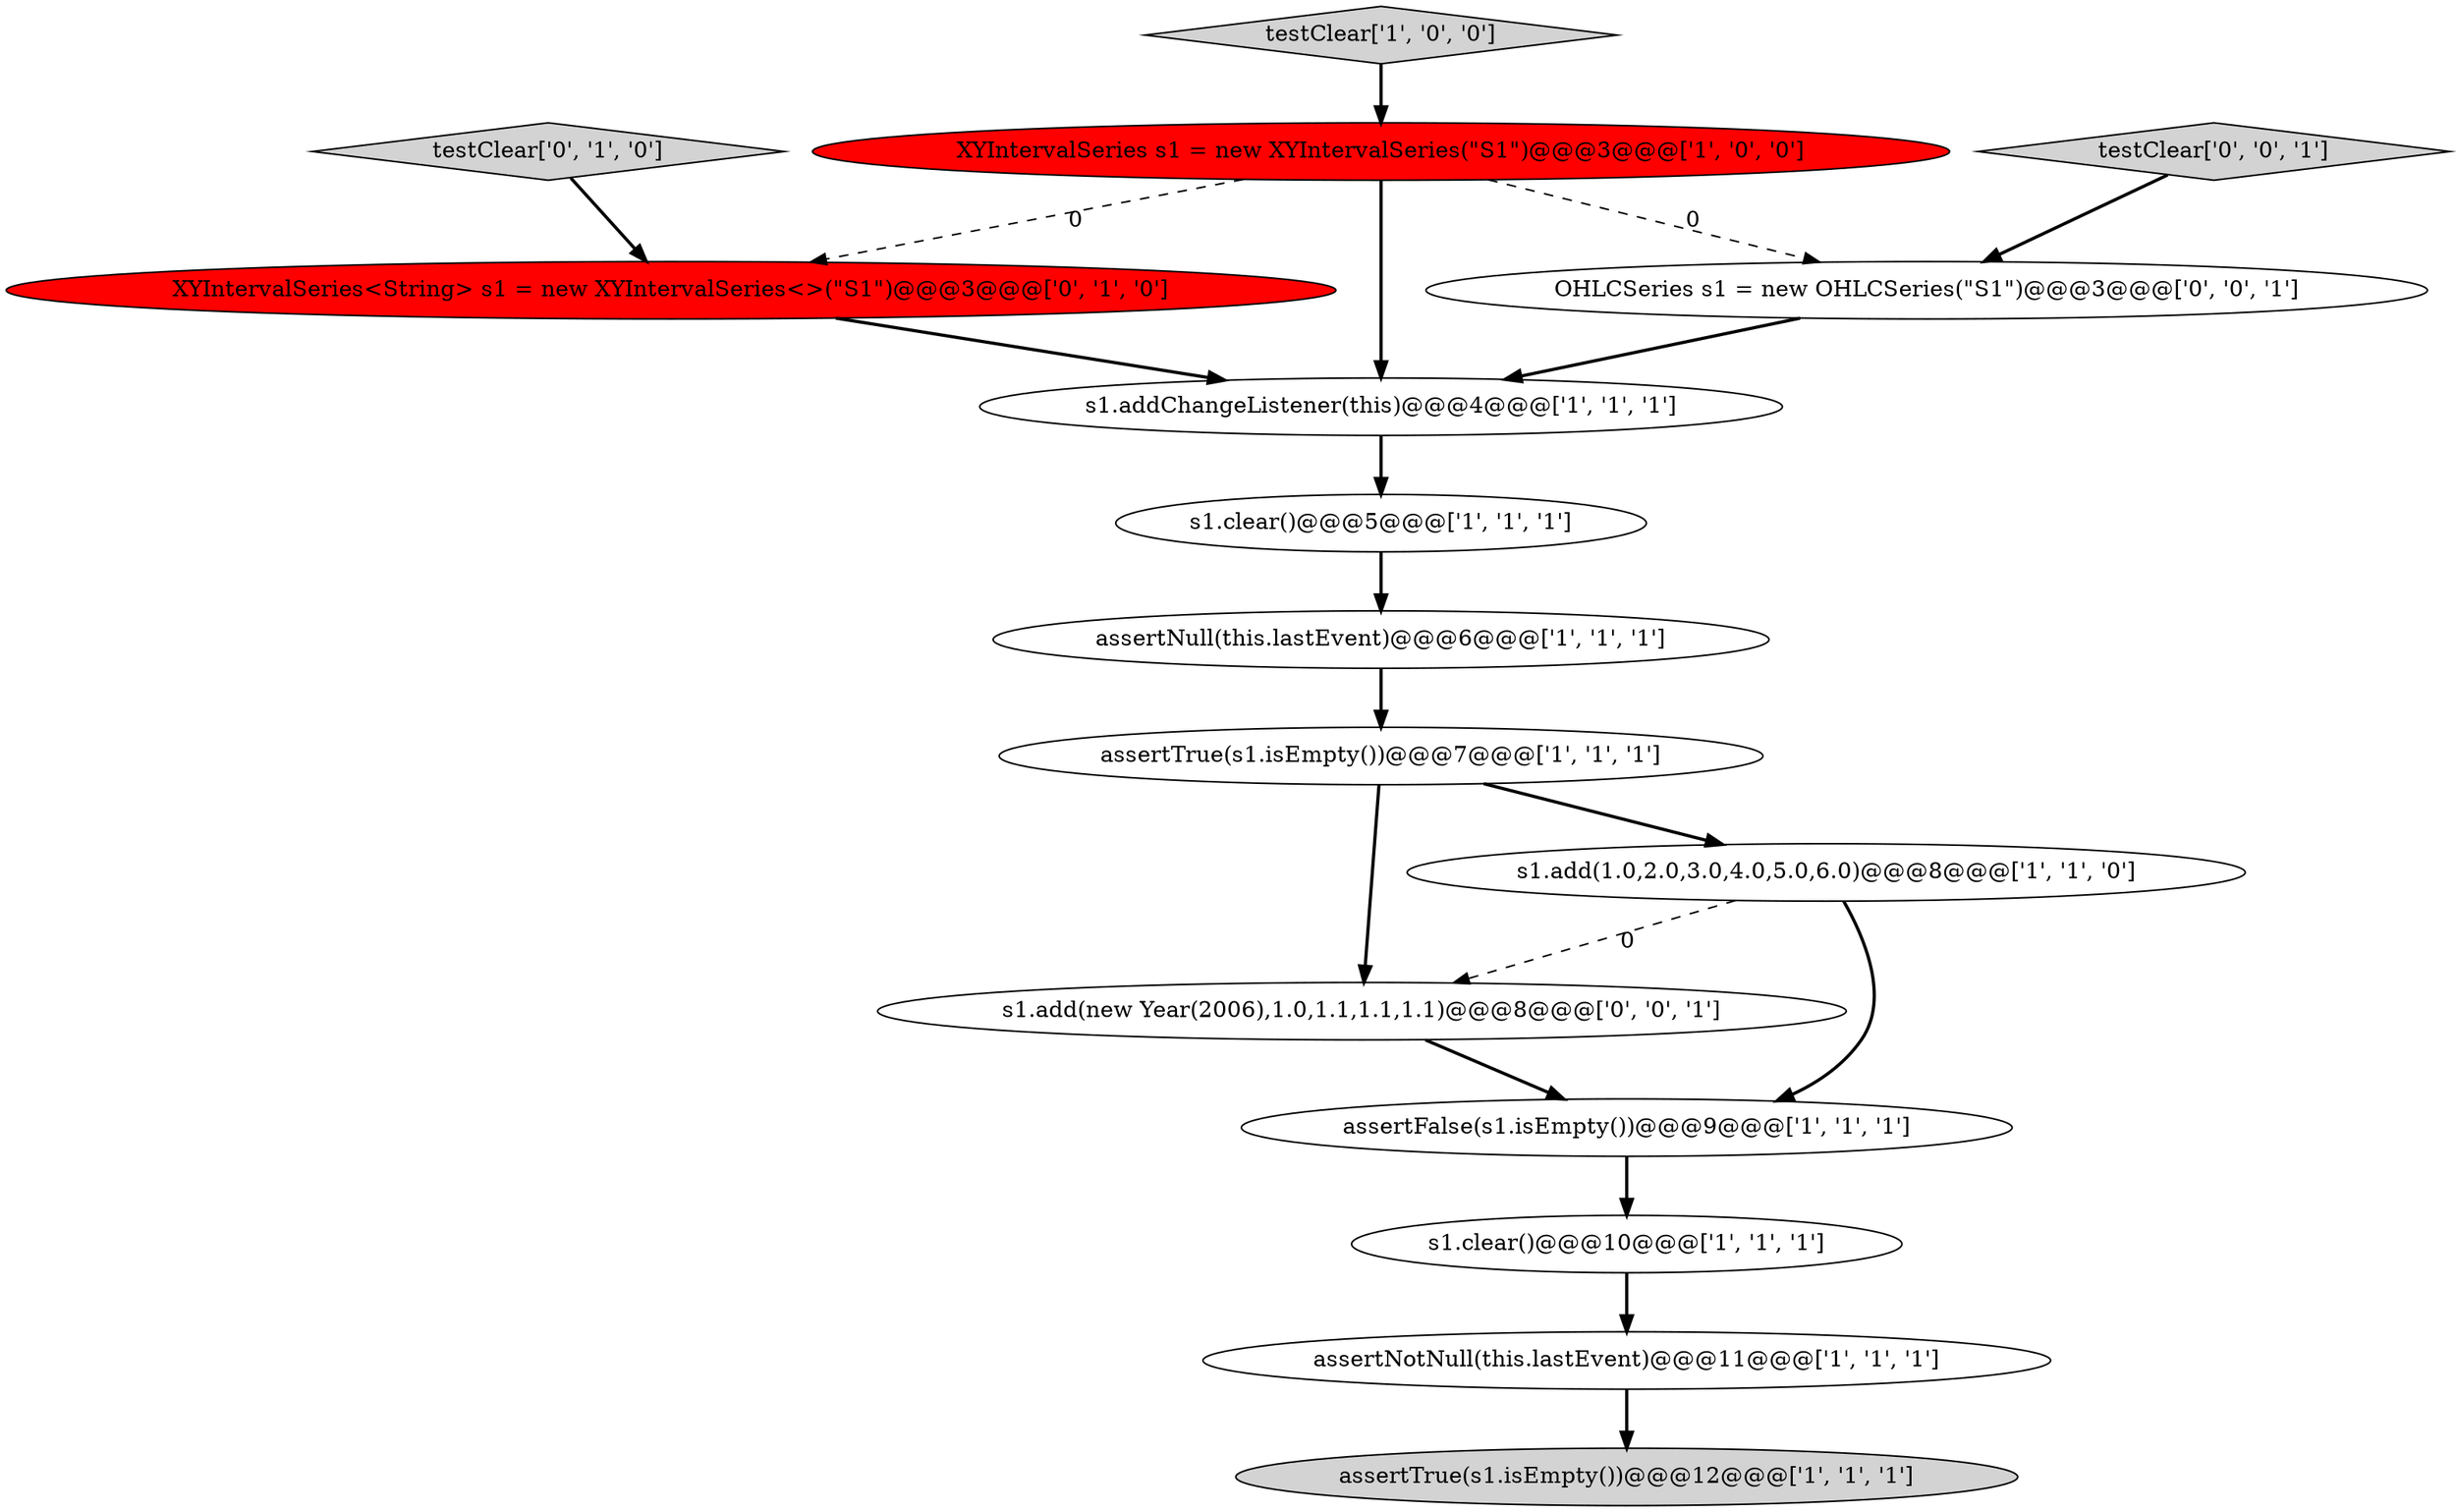digraph {
9 [style = filled, label = "XYIntervalSeries s1 = new XYIntervalSeries(\"S1\")@@@3@@@['1', '0', '0']", fillcolor = red, shape = ellipse image = "AAA1AAABBB1BBB"];
14 [style = filled, label = "testClear['0', '0', '1']", fillcolor = lightgray, shape = diamond image = "AAA0AAABBB3BBB"];
5 [style = filled, label = "assertFalse(s1.isEmpty())@@@9@@@['1', '1', '1']", fillcolor = white, shape = ellipse image = "AAA0AAABBB1BBB"];
13 [style = filled, label = "OHLCSeries s1 = new OHLCSeries(\"S1\")@@@3@@@['0', '0', '1']", fillcolor = white, shape = ellipse image = "AAA0AAABBB3BBB"];
6 [style = filled, label = "s1.clear()@@@5@@@['1', '1', '1']", fillcolor = white, shape = ellipse image = "AAA0AAABBB1BBB"];
11 [style = filled, label = "testClear['0', '1', '0']", fillcolor = lightgray, shape = diamond image = "AAA0AAABBB2BBB"];
3 [style = filled, label = "assertNotNull(this.lastEvent)@@@11@@@['1', '1', '1']", fillcolor = white, shape = ellipse image = "AAA0AAABBB1BBB"];
12 [style = filled, label = "XYIntervalSeries<String> s1 = new XYIntervalSeries<>(\"S1\")@@@3@@@['0', '1', '0']", fillcolor = red, shape = ellipse image = "AAA1AAABBB2BBB"];
1 [style = filled, label = "s1.clear()@@@10@@@['1', '1', '1']", fillcolor = white, shape = ellipse image = "AAA0AAABBB1BBB"];
10 [style = filled, label = "s1.addChangeListener(this)@@@4@@@['1', '1', '1']", fillcolor = white, shape = ellipse image = "AAA0AAABBB1BBB"];
15 [style = filled, label = "s1.add(new Year(2006),1.0,1.1,1.1,1.1)@@@8@@@['0', '0', '1']", fillcolor = white, shape = ellipse image = "AAA0AAABBB3BBB"];
0 [style = filled, label = "testClear['1', '0', '0']", fillcolor = lightgray, shape = diamond image = "AAA0AAABBB1BBB"];
7 [style = filled, label = "assertNull(this.lastEvent)@@@6@@@['1', '1', '1']", fillcolor = white, shape = ellipse image = "AAA0AAABBB1BBB"];
4 [style = filled, label = "assertTrue(s1.isEmpty())@@@7@@@['1', '1', '1']", fillcolor = white, shape = ellipse image = "AAA0AAABBB1BBB"];
8 [style = filled, label = "s1.add(1.0,2.0,3.0,4.0,5.0,6.0)@@@8@@@['1', '1', '0']", fillcolor = white, shape = ellipse image = "AAA0AAABBB1BBB"];
2 [style = filled, label = "assertTrue(s1.isEmpty())@@@12@@@['1', '1', '1']", fillcolor = lightgray, shape = ellipse image = "AAA0AAABBB1BBB"];
1->3 [style = bold, label=""];
13->10 [style = bold, label=""];
4->8 [style = bold, label=""];
5->1 [style = bold, label=""];
0->9 [style = bold, label=""];
12->10 [style = bold, label=""];
11->12 [style = bold, label=""];
9->12 [style = dashed, label="0"];
14->13 [style = bold, label=""];
7->4 [style = bold, label=""];
9->10 [style = bold, label=""];
6->7 [style = bold, label=""];
8->5 [style = bold, label=""];
3->2 [style = bold, label=""];
8->15 [style = dashed, label="0"];
10->6 [style = bold, label=""];
15->5 [style = bold, label=""];
9->13 [style = dashed, label="0"];
4->15 [style = bold, label=""];
}
